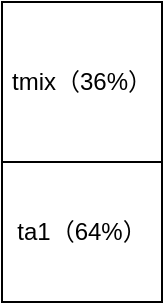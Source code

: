 <mxfile version="13.10.1" type="github">
  <diagram id="lbvb4HyFu6EqQDqNMiZb" name="Page-1">
    <mxGraphModel dx="946" dy="662" grid="1" gridSize="10" guides="1" tooltips="1" connect="1" arrows="1" fold="1" page="1" pageScale="1" pageWidth="827" pageHeight="1169" math="0" shadow="0">
      <root>
        <mxCell id="0" />
        <mxCell id="1" parent="0" />
        <mxCell id="HG6aWNK1kVpoXM7aeX5J-2" value="tmix（36%）" style="rounded=0;whiteSpace=wrap;html=1;direction=south;" vertex="1" parent="1">
          <mxGeometry x="140" y="190" width="80" height="80" as="geometry" />
        </mxCell>
        <mxCell id="HG6aWNK1kVpoXM7aeX5J-3" value="ta1（64%）" style="rounded=0;whiteSpace=wrap;html=1;direction=south;" vertex="1" parent="1">
          <mxGeometry x="140" y="270" width="80" height="70" as="geometry" />
        </mxCell>
      </root>
    </mxGraphModel>
  </diagram>
</mxfile>
